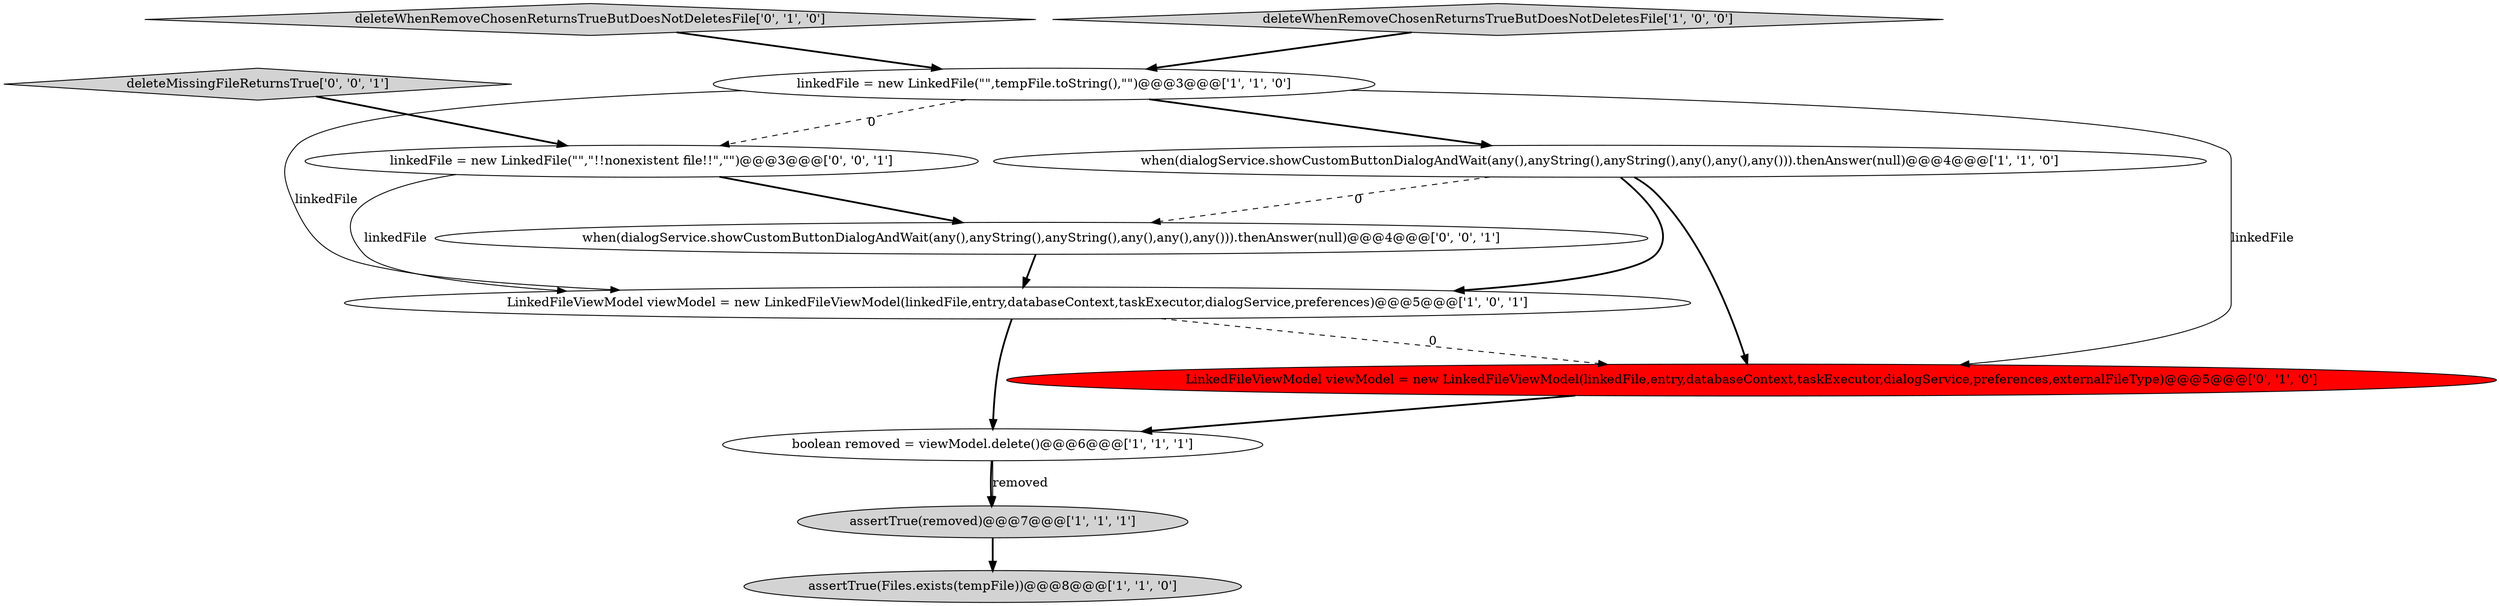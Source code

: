 digraph {
2 [style = filled, label = "when(dialogService.showCustomButtonDialogAndWait(any(),anyString(),anyString(),any(),any(),any())).thenAnswer(null)@@@4@@@['1', '1', '0']", fillcolor = white, shape = ellipse image = "AAA0AAABBB1BBB"];
11 [style = filled, label = "when(dialogService.showCustomButtonDialogAndWait(any(),anyString(),anyString(),any(),any(),any())).thenAnswer(null)@@@4@@@['0', '0', '1']", fillcolor = white, shape = ellipse image = "AAA0AAABBB3BBB"];
8 [style = filled, label = "LinkedFileViewModel viewModel = new LinkedFileViewModel(linkedFile,entry,databaseContext,taskExecutor,dialogService,preferences,externalFileType)@@@5@@@['0', '1', '0']", fillcolor = red, shape = ellipse image = "AAA1AAABBB2BBB"];
7 [style = filled, label = "deleteWhenRemoveChosenReturnsTrueButDoesNotDeletesFile['0', '1', '0']", fillcolor = lightgray, shape = diamond image = "AAA0AAABBB2BBB"];
9 [style = filled, label = "linkedFile = new LinkedFile(\"\",\"!!nonexistent file!!\",\"\")@@@3@@@['0', '0', '1']", fillcolor = white, shape = ellipse image = "AAA0AAABBB3BBB"];
6 [style = filled, label = "linkedFile = new LinkedFile(\"\",tempFile.toString(),\"\")@@@3@@@['1', '1', '0']", fillcolor = white, shape = ellipse image = "AAA0AAABBB1BBB"];
5 [style = filled, label = "deleteWhenRemoveChosenReturnsTrueButDoesNotDeletesFile['1', '0', '0']", fillcolor = lightgray, shape = diamond image = "AAA0AAABBB1BBB"];
3 [style = filled, label = "assertTrue(Files.exists(tempFile))@@@8@@@['1', '1', '0']", fillcolor = lightgray, shape = ellipse image = "AAA0AAABBB1BBB"];
0 [style = filled, label = "LinkedFileViewModel viewModel = new LinkedFileViewModel(linkedFile,entry,databaseContext,taskExecutor,dialogService,preferences)@@@5@@@['1', '0', '1']", fillcolor = white, shape = ellipse image = "AAA0AAABBB1BBB"];
4 [style = filled, label = "assertTrue(removed)@@@7@@@['1', '1', '1']", fillcolor = lightgray, shape = ellipse image = "AAA0AAABBB1BBB"];
1 [style = filled, label = "boolean removed = viewModel.delete()@@@6@@@['1', '1', '1']", fillcolor = white, shape = ellipse image = "AAA0AAABBB1BBB"];
10 [style = filled, label = "deleteMissingFileReturnsTrue['0', '0', '1']", fillcolor = lightgray, shape = diamond image = "AAA0AAABBB3BBB"];
8->1 [style = bold, label=""];
0->8 [style = dashed, label="0"];
4->3 [style = bold, label=""];
9->0 [style = solid, label="linkedFile"];
1->4 [style = bold, label=""];
10->9 [style = bold, label=""];
2->0 [style = bold, label=""];
11->0 [style = bold, label=""];
2->11 [style = dashed, label="0"];
5->6 [style = bold, label=""];
9->11 [style = bold, label=""];
1->4 [style = solid, label="removed"];
6->0 [style = solid, label="linkedFile"];
0->1 [style = bold, label=""];
6->8 [style = solid, label="linkedFile"];
7->6 [style = bold, label=""];
2->8 [style = bold, label=""];
6->9 [style = dashed, label="0"];
6->2 [style = bold, label=""];
}
